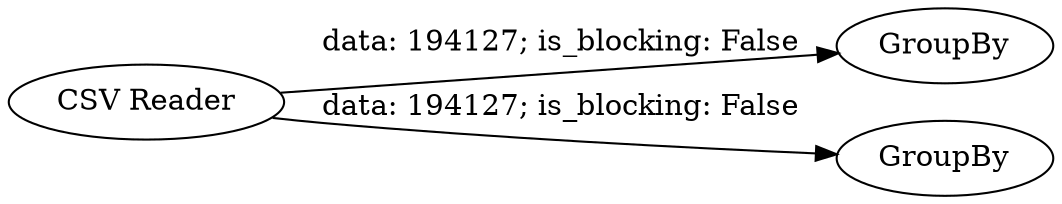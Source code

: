 digraph {
	"-5161186268909305502_3" [label=GroupBy]
	"-5161186268909305502_1" [label="CSV Reader"]
	"-5161186268909305502_2" [label=GroupBy]
	"-5161186268909305502_1" -> "-5161186268909305502_2" [label="data: 194127; is_blocking: False"]
	"-5161186268909305502_1" -> "-5161186268909305502_3" [label="data: 194127; is_blocking: False"]
	rankdir=LR
}
